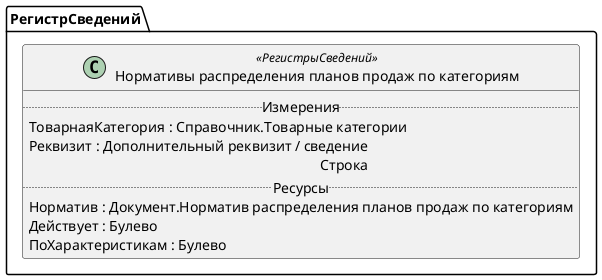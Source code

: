 ﻿@startuml НормативыРаспределенияПлановПродажПоКатегориям
'!include templates.wsd
'..\include templates.wsd
class РегистрСведений.НормативыРаспределенияПлановПродажПоКатегориям as "Нормативы распределения планов продаж по категориям" <<РегистрыСведений>>
{
..Измерения..
ТоварнаяКатегория : Справочник.Товарные категории
Реквизит : Дополнительный реквизит / сведение\rСтрока
..Ресурсы..
Норматив : Документ.Норматив распределения планов продаж по категориям
Действует : Булево
ПоХарактеристикам : Булево
}
@enduml
